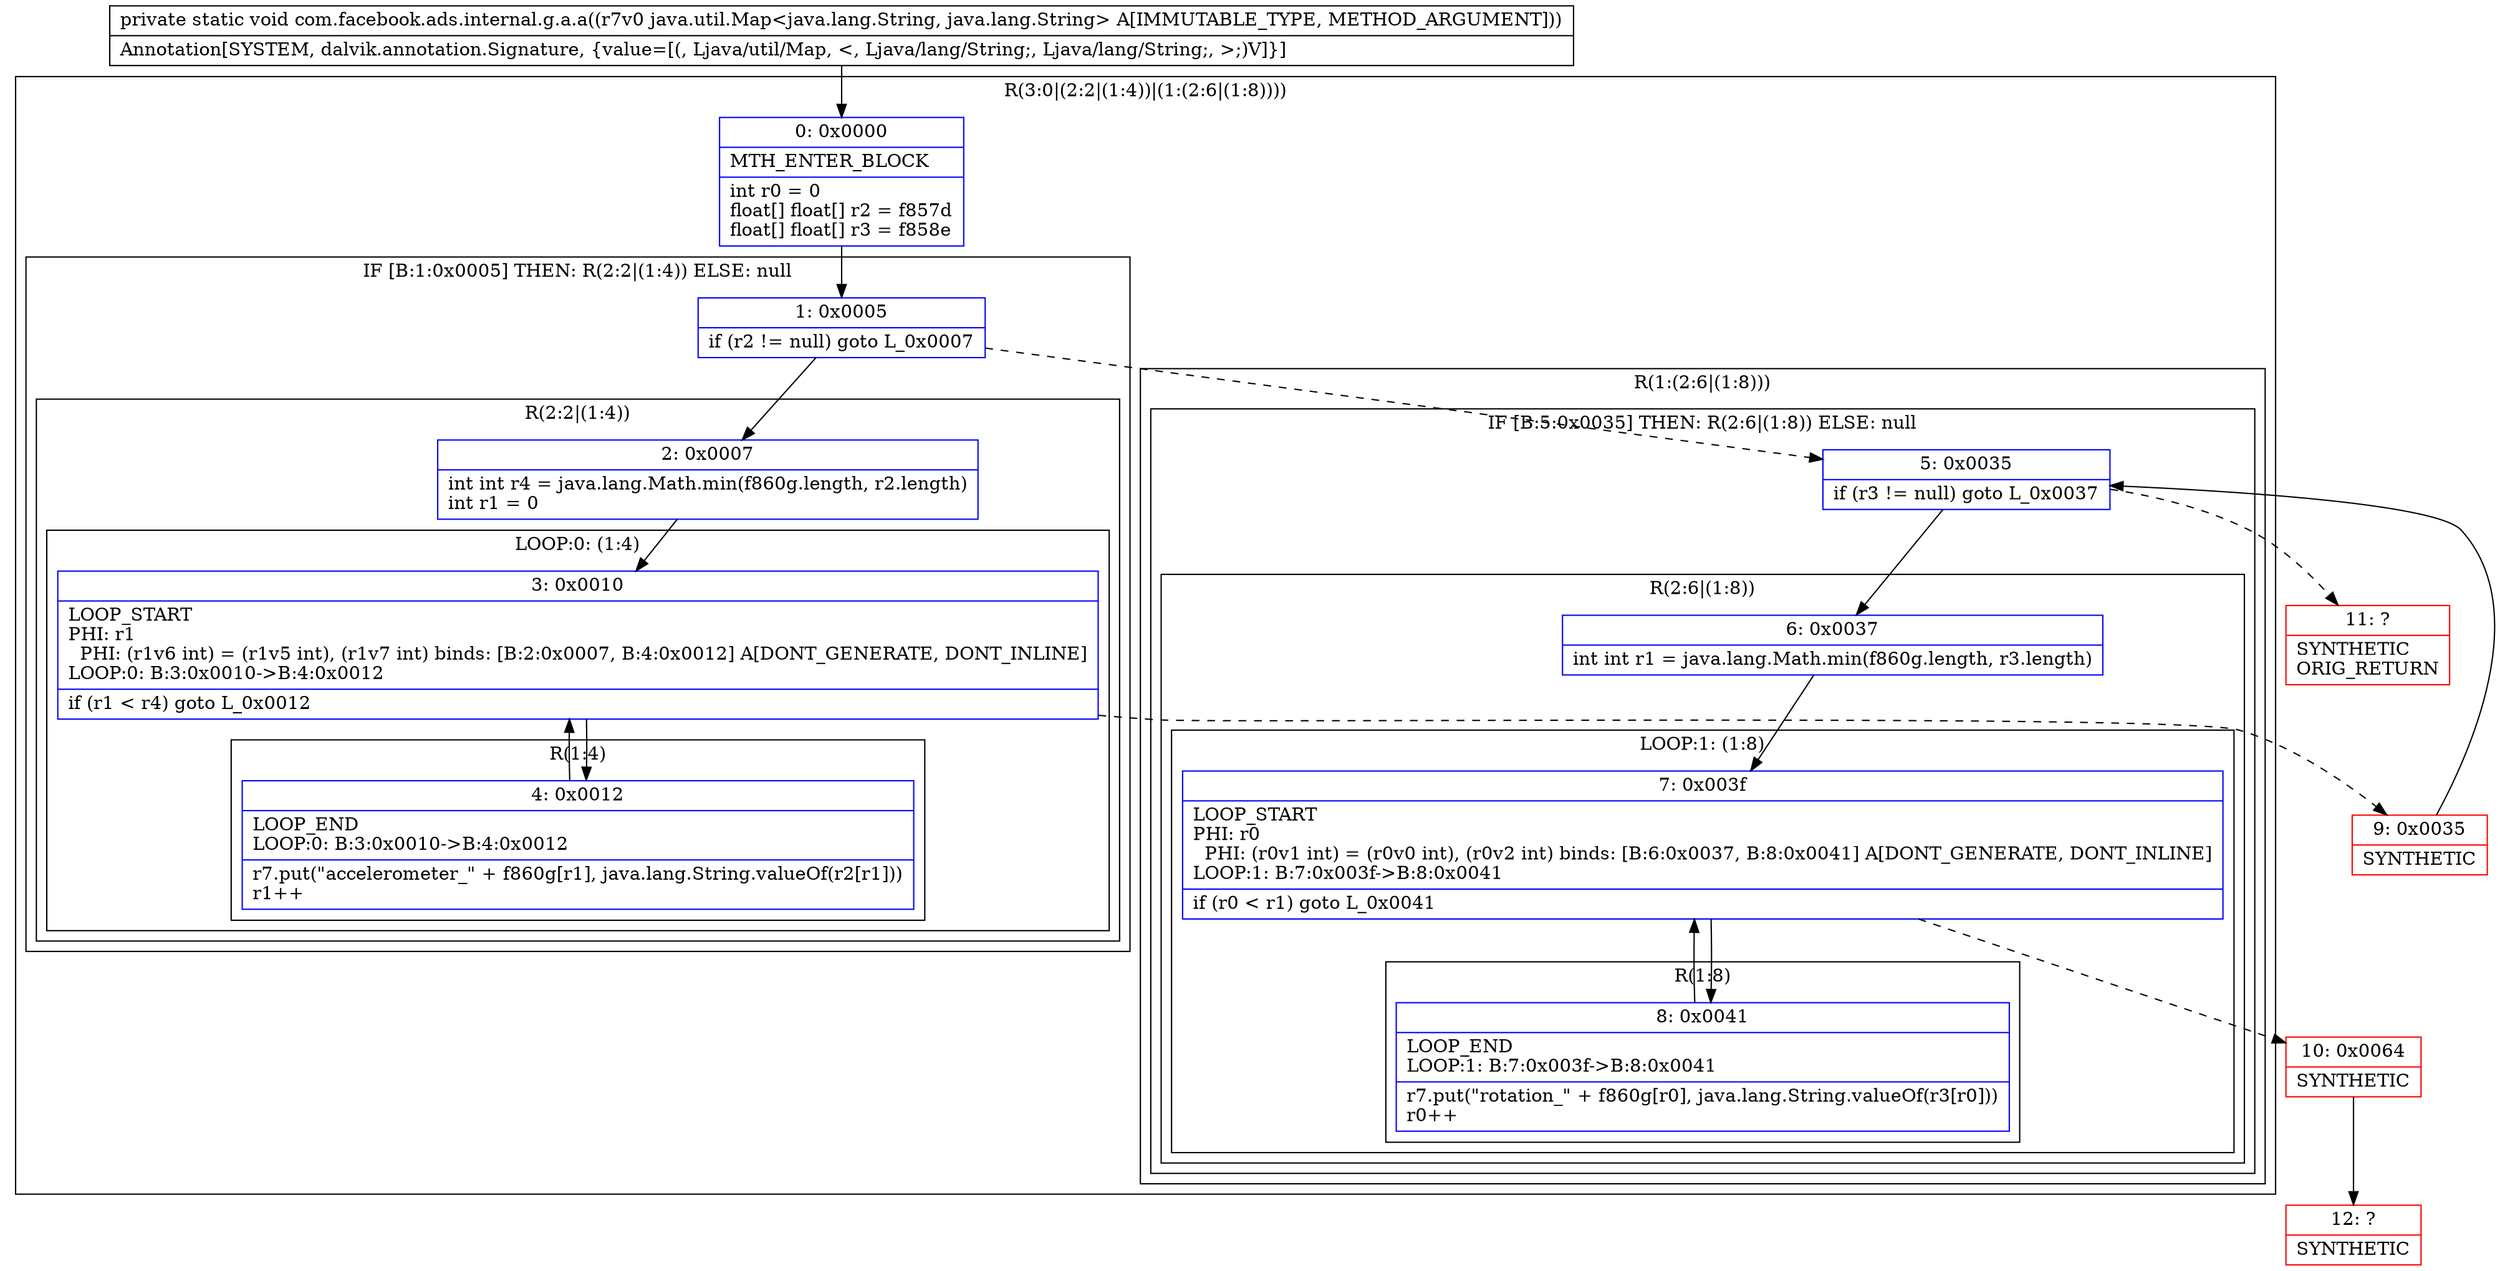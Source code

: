 digraph "CFG forcom.facebook.ads.internal.g.a.a(Ljava\/util\/Map;)V" {
subgraph cluster_Region_346564138 {
label = "R(3:0|(2:2|(1:4))|(1:(2:6|(1:8))))";
node [shape=record,color=blue];
Node_0 [shape=record,label="{0\:\ 0x0000|MTH_ENTER_BLOCK\l|int r0 = 0\lfloat[] float[] r2 = f857d\lfloat[] float[] r3 = f858e\l}"];
subgraph cluster_IfRegion_1960412969 {
label = "IF [B:1:0x0005] THEN: R(2:2|(1:4)) ELSE: null";
node [shape=record,color=blue];
Node_1 [shape=record,label="{1\:\ 0x0005|if (r2 != null) goto L_0x0007\l}"];
subgraph cluster_Region_563443438 {
label = "R(2:2|(1:4))";
node [shape=record,color=blue];
Node_2 [shape=record,label="{2\:\ 0x0007|int int r4 = java.lang.Math.min(f860g.length, r2.length)\lint r1 = 0\l}"];
subgraph cluster_LoopRegion_993237880 {
label = "LOOP:0: (1:4)";
node [shape=record,color=blue];
Node_3 [shape=record,label="{3\:\ 0x0010|LOOP_START\lPHI: r1 \l  PHI: (r1v6 int) = (r1v5 int), (r1v7 int) binds: [B:2:0x0007, B:4:0x0012] A[DONT_GENERATE, DONT_INLINE]\lLOOP:0: B:3:0x0010\-\>B:4:0x0012\l|if (r1 \< r4) goto L_0x0012\l}"];
subgraph cluster_Region_1649546325 {
label = "R(1:4)";
node [shape=record,color=blue];
Node_4 [shape=record,label="{4\:\ 0x0012|LOOP_END\lLOOP:0: B:3:0x0010\-\>B:4:0x0012\l|r7.put(\"accelerometer_\" + f860g[r1], java.lang.String.valueOf(r2[r1]))\lr1++\l}"];
}
}
}
}
subgraph cluster_Region_107054814 {
label = "R(1:(2:6|(1:8)))";
node [shape=record,color=blue];
subgraph cluster_IfRegion_155424621 {
label = "IF [B:5:0x0035] THEN: R(2:6|(1:8)) ELSE: null";
node [shape=record,color=blue];
Node_5 [shape=record,label="{5\:\ 0x0035|if (r3 != null) goto L_0x0037\l}"];
subgraph cluster_Region_832289187 {
label = "R(2:6|(1:8))";
node [shape=record,color=blue];
Node_6 [shape=record,label="{6\:\ 0x0037|int int r1 = java.lang.Math.min(f860g.length, r3.length)\l}"];
subgraph cluster_LoopRegion_2119678571 {
label = "LOOP:1: (1:8)";
node [shape=record,color=blue];
Node_7 [shape=record,label="{7\:\ 0x003f|LOOP_START\lPHI: r0 \l  PHI: (r0v1 int) = (r0v0 int), (r0v2 int) binds: [B:6:0x0037, B:8:0x0041] A[DONT_GENERATE, DONT_INLINE]\lLOOP:1: B:7:0x003f\-\>B:8:0x0041\l|if (r0 \< r1) goto L_0x0041\l}"];
subgraph cluster_Region_1561775495 {
label = "R(1:8)";
node [shape=record,color=blue];
Node_8 [shape=record,label="{8\:\ 0x0041|LOOP_END\lLOOP:1: B:7:0x003f\-\>B:8:0x0041\l|r7.put(\"rotation_\" + f860g[r0], java.lang.String.valueOf(r3[r0]))\lr0++\l}"];
}
}
}
}
}
}
Node_9 [shape=record,color=red,label="{9\:\ 0x0035|SYNTHETIC\l}"];
Node_10 [shape=record,color=red,label="{10\:\ 0x0064|SYNTHETIC\l}"];
Node_11 [shape=record,color=red,label="{11\:\ ?|SYNTHETIC\lORIG_RETURN\l}"];
Node_12 [shape=record,color=red,label="{12\:\ ?|SYNTHETIC\l}"];
MethodNode[shape=record,label="{private static void com.facebook.ads.internal.g.a.a((r7v0 java.util.Map\<java.lang.String, java.lang.String\> A[IMMUTABLE_TYPE, METHOD_ARGUMENT]))  | Annotation[SYSTEM, dalvik.annotation.Signature, \{value=[(, Ljava\/util\/Map, \<, Ljava\/lang\/String;, Ljava\/lang\/String;, \>;)V]\}]\l}"];
MethodNode -> Node_0;
Node_0 -> Node_1;
Node_1 -> Node_2;
Node_1 -> Node_5[style=dashed];
Node_2 -> Node_3;
Node_3 -> Node_4;
Node_3 -> Node_9[style=dashed];
Node_4 -> Node_3;
Node_5 -> Node_6;
Node_5 -> Node_11[style=dashed];
Node_6 -> Node_7;
Node_7 -> Node_8;
Node_7 -> Node_10[style=dashed];
Node_8 -> Node_7;
Node_9 -> Node_5;
Node_10 -> Node_12;
}

